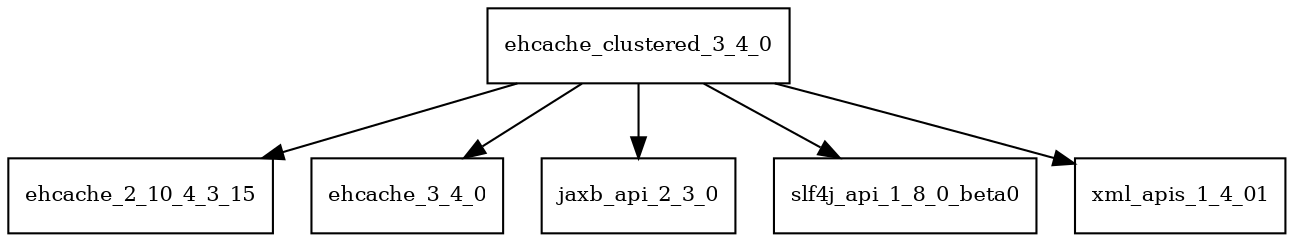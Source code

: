 digraph ehcache_clustered_3_4_0_dependencies {
  node [shape = box, fontsize=10.0];
  ehcache_clustered_3_4_0 -> ehcache_2_10_4_3_15;
  ehcache_clustered_3_4_0 -> ehcache_3_4_0;
  ehcache_clustered_3_4_0 -> jaxb_api_2_3_0;
  ehcache_clustered_3_4_0 -> slf4j_api_1_8_0_beta0;
  ehcache_clustered_3_4_0 -> xml_apis_1_4_01;
}
